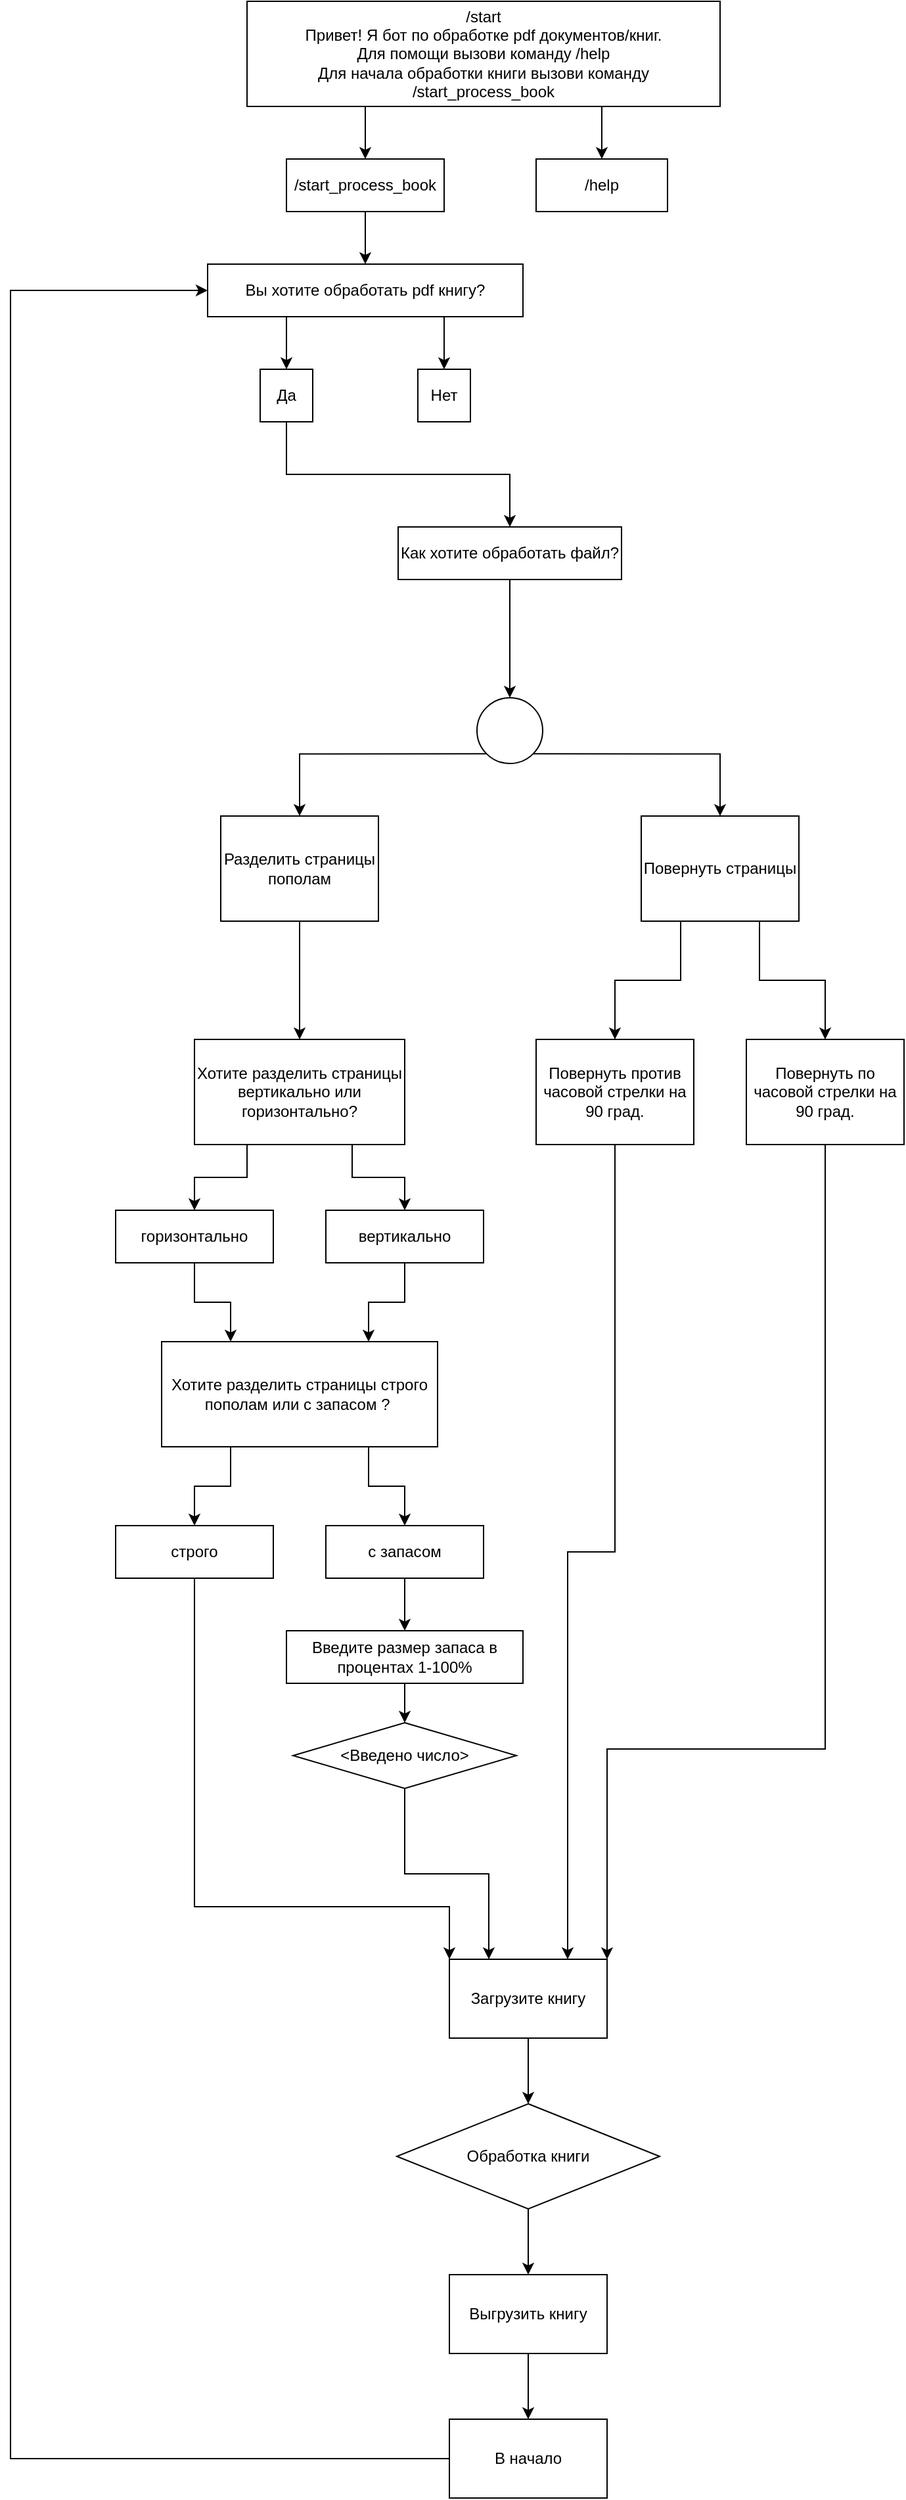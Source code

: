 <mxfile version="23.0.2" type="device">
  <diagram name="Page-1" id="UfepDOO38ELXpNe_VjGn">
    <mxGraphModel dx="1266" dy="697" grid="1" gridSize="10" guides="1" tooltips="1" connect="1" arrows="1" fold="1" page="1" pageScale="1" pageWidth="827" pageHeight="1169" math="0" shadow="0">
      <root>
        <mxCell id="0" />
        <mxCell id="1" parent="0" />
        <mxCell id="fcVAyz2zbUm_ImmnrmvF-6" style="edgeStyle=orthogonalEdgeStyle;rounded=0;orthogonalLoop=1;jettySize=auto;html=1;exitX=0.25;exitY=1;exitDx=0;exitDy=0;entryX=0.5;entryY=0;entryDx=0;entryDy=0;" parent="1" source="fcVAyz2zbUm_ImmnrmvF-1" target="fcVAyz2zbUm_ImmnrmvF-2" edge="1">
          <mxGeometry relative="1" as="geometry" />
        </mxCell>
        <mxCell id="fcVAyz2zbUm_ImmnrmvF-7" style="edgeStyle=orthogonalEdgeStyle;rounded=0;orthogonalLoop=1;jettySize=auto;html=1;exitX=0.75;exitY=1;exitDx=0;exitDy=0;entryX=0.5;entryY=0;entryDx=0;entryDy=0;" parent="1" source="fcVAyz2zbUm_ImmnrmvF-1" target="fcVAyz2zbUm_ImmnrmvF-3" edge="1">
          <mxGeometry relative="1" as="geometry" />
        </mxCell>
        <mxCell id="fcVAyz2zbUm_ImmnrmvF-1" value="/start&lt;br&gt;Привет! Я бот по обработке pdf документов/книг.&lt;br&gt;Для помощи вызови команду /help&lt;br&gt;Для начала обработки книги вызови команду /start_process_book&lt;br&gt;" style="rounded=0;whiteSpace=wrap;html=1;" parent="1" vertex="1">
          <mxGeometry x="200" y="40" width="360" height="80" as="geometry" />
        </mxCell>
        <mxCell id="fcVAyz2zbUm_ImmnrmvF-9" style="edgeStyle=orthogonalEdgeStyle;rounded=0;orthogonalLoop=1;jettySize=auto;html=1;exitX=0.5;exitY=1;exitDx=0;exitDy=0;entryX=0.5;entryY=0;entryDx=0;entryDy=0;" parent="1" source="fcVAyz2zbUm_ImmnrmvF-2" target="fcVAyz2zbUm_ImmnrmvF-8" edge="1">
          <mxGeometry relative="1" as="geometry" />
        </mxCell>
        <mxCell id="fcVAyz2zbUm_ImmnrmvF-2" value="/start_process_book" style="rounded=0;whiteSpace=wrap;html=1;" parent="1" vertex="1">
          <mxGeometry x="230" y="160" width="120" height="40" as="geometry" />
        </mxCell>
        <mxCell id="fcVAyz2zbUm_ImmnrmvF-3" value="/help" style="whiteSpace=wrap;html=1;" parent="1" vertex="1">
          <mxGeometry x="420" y="160" width="100" height="40" as="geometry" />
        </mxCell>
        <mxCell id="fcVAyz2zbUm_ImmnrmvF-13" style="edgeStyle=orthogonalEdgeStyle;rounded=0;orthogonalLoop=1;jettySize=auto;html=1;exitX=0.75;exitY=1;exitDx=0;exitDy=0;entryX=0.5;entryY=0;entryDx=0;entryDy=0;" parent="1" source="fcVAyz2zbUm_ImmnrmvF-8" target="fcVAyz2zbUm_ImmnrmvF-12" edge="1">
          <mxGeometry relative="1" as="geometry" />
        </mxCell>
        <mxCell id="fcVAyz2zbUm_ImmnrmvF-14" style="edgeStyle=orthogonalEdgeStyle;rounded=0;orthogonalLoop=1;jettySize=auto;html=1;exitX=0.25;exitY=1;exitDx=0;exitDy=0;entryX=0.5;entryY=0;entryDx=0;entryDy=0;" parent="1" source="fcVAyz2zbUm_ImmnrmvF-8" target="fcVAyz2zbUm_ImmnrmvF-10" edge="1">
          <mxGeometry relative="1" as="geometry" />
        </mxCell>
        <mxCell id="fcVAyz2zbUm_ImmnrmvF-8" value="Вы хотите обработать pdf книгу?" style="rounded=0;whiteSpace=wrap;html=1;" parent="1" vertex="1">
          <mxGeometry x="170" y="240" width="240" height="40" as="geometry" />
        </mxCell>
        <mxCell id="fcVAyz2zbUm_ImmnrmvF-16" style="edgeStyle=orthogonalEdgeStyle;rounded=0;orthogonalLoop=1;jettySize=auto;html=1;exitX=0.5;exitY=1;exitDx=0;exitDy=0;entryX=0.5;entryY=0;entryDx=0;entryDy=0;" parent="1" source="fcVAyz2zbUm_ImmnrmvF-10" target="fcVAyz2zbUm_ImmnrmvF-19" edge="1">
          <mxGeometry relative="1" as="geometry">
            <mxPoint x="380" y="440" as="targetPoint" />
          </mxGeometry>
        </mxCell>
        <mxCell id="fcVAyz2zbUm_ImmnrmvF-10" value="Да" style="rounded=0;whiteSpace=wrap;html=1;" parent="1" vertex="1">
          <mxGeometry x="210" y="320" width="40" height="40" as="geometry" />
        </mxCell>
        <mxCell id="fcVAyz2zbUm_ImmnrmvF-12" value="Нет" style="rounded=0;whiteSpace=wrap;html=1;" parent="1" vertex="1">
          <mxGeometry x="330" y="320" width="40" height="40" as="geometry" />
        </mxCell>
        <mxCell id="fcVAyz2zbUm_ImmnrmvF-19" value="Как хотите обработать файл?" style="rounded=0;whiteSpace=wrap;html=1;" parent="1" vertex="1">
          <mxGeometry x="315" y="440" width="170" height="40" as="geometry" />
        </mxCell>
        <mxCell id="fcVAyz2zbUm_ImmnrmvF-33" style="edgeStyle=orthogonalEdgeStyle;rounded=0;orthogonalLoop=1;jettySize=auto;html=1;exitX=0.5;exitY=1;exitDx=0;exitDy=0;entryX=0.5;entryY=0;entryDx=0;entryDy=0;" parent="1" source="fcVAyz2zbUm_ImmnrmvF-21" target="fcVAyz2zbUm_ImmnrmvF-30" edge="1">
          <mxGeometry relative="1" as="geometry" />
        </mxCell>
        <mxCell id="fcVAyz2zbUm_ImmnrmvF-21" value="Разделить страницы пополам" style="rounded=0;whiteSpace=wrap;html=1;" parent="1" vertex="1">
          <mxGeometry x="180" y="660" width="120" height="80" as="geometry" />
        </mxCell>
        <mxCell id="fcVAyz2zbUm_ImmnrmvF-72" style="edgeStyle=orthogonalEdgeStyle;rounded=0;orthogonalLoop=1;jettySize=auto;html=1;exitX=0.5;exitY=1;exitDx=0;exitDy=0;entryX=0.75;entryY=0;entryDx=0;entryDy=0;" parent="1" source="fcVAyz2zbUm_ImmnrmvF-22" target="j59bHjAevsswObuVLSly-1" edge="1">
          <mxGeometry relative="1" as="geometry">
            <mxPoint x="560" y="1440" as="targetPoint" />
          </mxGeometry>
        </mxCell>
        <mxCell id="fcVAyz2zbUm_ImmnrmvF-22" value="Повернуть против часовой стрелки на 90 град." style="rounded=0;whiteSpace=wrap;html=1;" parent="1" vertex="1">
          <mxGeometry x="420" y="830" width="120" height="80" as="geometry" />
        </mxCell>
        <mxCell id="fcVAyz2zbUm_ImmnrmvF-73" style="edgeStyle=orthogonalEdgeStyle;rounded=0;orthogonalLoop=1;jettySize=auto;html=1;exitX=0.5;exitY=1;exitDx=0;exitDy=0;entryX=1;entryY=0;entryDx=0;entryDy=0;" parent="1" source="fcVAyz2zbUm_ImmnrmvF-23" target="j59bHjAevsswObuVLSly-1" edge="1">
          <mxGeometry relative="1" as="geometry">
            <mxPoint x="640" y="1440" as="targetPoint" />
            <Array as="points">
              <mxPoint x="640" y="1370" />
              <mxPoint x="474" y="1370" />
            </Array>
          </mxGeometry>
        </mxCell>
        <mxCell id="fcVAyz2zbUm_ImmnrmvF-23" value="Повернуть по часовой стрелки на 90 град." style="rounded=0;whiteSpace=wrap;html=1;" parent="1" vertex="1">
          <mxGeometry x="580" y="830" width="120" height="80" as="geometry" />
        </mxCell>
        <mxCell id="fcVAyz2zbUm_ImmnrmvF-43" style="edgeStyle=orthogonalEdgeStyle;rounded=0;orthogonalLoop=1;jettySize=auto;html=1;exitX=0.75;exitY=1;exitDx=0;exitDy=0;entryX=0.5;entryY=0;entryDx=0;entryDy=0;" parent="1" source="fcVAyz2zbUm_ImmnrmvF-27" target="fcVAyz2zbUm_ImmnrmvF-39" edge="1">
          <mxGeometry relative="1" as="geometry" />
        </mxCell>
        <mxCell id="fcVAyz2zbUm_ImmnrmvF-46" style="edgeStyle=orthogonalEdgeStyle;rounded=0;orthogonalLoop=1;jettySize=auto;html=1;exitX=0.25;exitY=1;exitDx=0;exitDy=0;entryX=0.5;entryY=0;entryDx=0;entryDy=0;" parent="1" source="fcVAyz2zbUm_ImmnrmvF-27" target="fcVAyz2zbUm_ImmnrmvF-38" edge="1">
          <mxGeometry relative="1" as="geometry" />
        </mxCell>
        <mxCell id="fcVAyz2zbUm_ImmnrmvF-27" value="Хотите разделить страницы строго пополам или с запасом ?&amp;nbsp;" style="rounded=0;whiteSpace=wrap;html=1;" parent="1" vertex="1">
          <mxGeometry x="135" y="1060" width="210" height="80" as="geometry" />
        </mxCell>
        <mxCell id="fcVAyz2zbUm_ImmnrmvF-34" style="edgeStyle=orthogonalEdgeStyle;rounded=0;orthogonalLoop=1;jettySize=auto;html=1;exitX=0.25;exitY=1;exitDx=0;exitDy=0;entryX=0.5;entryY=0;entryDx=0;entryDy=0;" parent="1" source="fcVAyz2zbUm_ImmnrmvF-30" target="fcVAyz2zbUm_ImmnrmvF-31" edge="1">
          <mxGeometry relative="1" as="geometry" />
        </mxCell>
        <mxCell id="fcVAyz2zbUm_ImmnrmvF-35" style="edgeStyle=orthogonalEdgeStyle;rounded=0;orthogonalLoop=1;jettySize=auto;html=1;exitX=0.75;exitY=1;exitDx=0;exitDy=0;entryX=0.5;entryY=0;entryDx=0;entryDy=0;" parent="1" source="fcVAyz2zbUm_ImmnrmvF-30" target="fcVAyz2zbUm_ImmnrmvF-32" edge="1">
          <mxGeometry relative="1" as="geometry" />
        </mxCell>
        <mxCell id="fcVAyz2zbUm_ImmnrmvF-30" value="Хотите разделить страницы вертикально или горизонтально?" style="rounded=0;whiteSpace=wrap;html=1;" parent="1" vertex="1">
          <mxGeometry x="160" y="830" width="160" height="80" as="geometry" />
        </mxCell>
        <mxCell id="fcVAyz2zbUm_ImmnrmvF-36" style="edgeStyle=orthogonalEdgeStyle;rounded=0;orthogonalLoop=1;jettySize=auto;html=1;exitX=0.5;exitY=1;exitDx=0;exitDy=0;entryX=0.25;entryY=0;entryDx=0;entryDy=0;" parent="1" source="fcVAyz2zbUm_ImmnrmvF-31" target="fcVAyz2zbUm_ImmnrmvF-27" edge="1">
          <mxGeometry relative="1" as="geometry" />
        </mxCell>
        <mxCell id="fcVAyz2zbUm_ImmnrmvF-31" value="горизонтально" style="rounded=0;whiteSpace=wrap;html=1;" parent="1" vertex="1">
          <mxGeometry x="100" y="960" width="120" height="40" as="geometry" />
        </mxCell>
        <mxCell id="fcVAyz2zbUm_ImmnrmvF-37" style="edgeStyle=orthogonalEdgeStyle;rounded=0;orthogonalLoop=1;jettySize=auto;html=1;exitX=0.5;exitY=1;exitDx=0;exitDy=0;entryX=0.75;entryY=0;entryDx=0;entryDy=0;" parent="1" source="fcVAyz2zbUm_ImmnrmvF-32" target="fcVAyz2zbUm_ImmnrmvF-27" edge="1">
          <mxGeometry relative="1" as="geometry" />
        </mxCell>
        <mxCell id="fcVAyz2zbUm_ImmnrmvF-32" value="вертикально" style="rounded=0;whiteSpace=wrap;html=1;" parent="1" vertex="1">
          <mxGeometry x="260" y="960" width="120" height="40" as="geometry" />
        </mxCell>
        <mxCell id="r-nRVOh3TM4ZljY-uqjj-2" style="edgeStyle=orthogonalEdgeStyle;rounded=0;orthogonalLoop=1;jettySize=auto;html=1;exitX=0.5;exitY=1;exitDx=0;exitDy=0;entryX=0;entryY=0;entryDx=0;entryDy=0;" edge="1" parent="1" source="fcVAyz2zbUm_ImmnrmvF-38" target="j59bHjAevsswObuVLSly-1">
          <mxGeometry relative="1" as="geometry">
            <Array as="points">
              <mxPoint x="160" y="1490" />
              <mxPoint x="354" y="1490" />
            </Array>
          </mxGeometry>
        </mxCell>
        <mxCell id="fcVAyz2zbUm_ImmnrmvF-38" value="строго" style="rounded=0;whiteSpace=wrap;html=1;" parent="1" vertex="1">
          <mxGeometry x="100" y="1200" width="120" height="40" as="geometry" />
        </mxCell>
        <mxCell id="fcVAyz2zbUm_ImmnrmvF-44" style="edgeStyle=orthogonalEdgeStyle;rounded=0;orthogonalLoop=1;jettySize=auto;html=1;exitX=0.5;exitY=1;exitDx=0;exitDy=0;entryX=0.5;entryY=0;entryDx=0;entryDy=0;" parent="1" source="fcVAyz2zbUm_ImmnrmvF-39" target="fcVAyz2zbUm_ImmnrmvF-41" edge="1">
          <mxGeometry relative="1" as="geometry" />
        </mxCell>
        <mxCell id="fcVAyz2zbUm_ImmnrmvF-39" value="с запасом" style="rounded=0;whiteSpace=wrap;html=1;" parent="1" vertex="1">
          <mxGeometry x="260" y="1200" width="120" height="40" as="geometry" />
        </mxCell>
        <mxCell id="fcVAyz2zbUm_ImmnrmvF-45" style="edgeStyle=orthogonalEdgeStyle;rounded=0;orthogonalLoop=1;jettySize=auto;html=1;exitX=0.5;exitY=1;exitDx=0;exitDy=0;entryX=0.5;entryY=0;entryDx=0;entryDy=0;" parent="1" source="fcVAyz2zbUm_ImmnrmvF-41" target="fcVAyz2zbUm_ImmnrmvF-42" edge="1">
          <mxGeometry relative="1" as="geometry" />
        </mxCell>
        <mxCell id="fcVAyz2zbUm_ImmnrmvF-41" value="Введите размер запаса в процентах 1-100%" style="rounded=0;whiteSpace=wrap;html=1;" parent="1" vertex="1">
          <mxGeometry x="230" y="1280" width="180" height="40" as="geometry" />
        </mxCell>
        <mxCell id="r-nRVOh3TM4ZljY-uqjj-1" style="edgeStyle=orthogonalEdgeStyle;rounded=0;orthogonalLoop=1;jettySize=auto;html=1;exitX=0.5;exitY=1;exitDx=0;exitDy=0;entryX=0.25;entryY=0;entryDx=0;entryDy=0;" edge="1" parent="1" source="fcVAyz2zbUm_ImmnrmvF-42" target="j59bHjAevsswObuVLSly-1">
          <mxGeometry relative="1" as="geometry" />
        </mxCell>
        <mxCell id="fcVAyz2zbUm_ImmnrmvF-42" value="&amp;lt;Введено число&amp;gt;" style="rhombus;whiteSpace=wrap;html=1;" parent="1" vertex="1">
          <mxGeometry x="235" y="1350" width="170" height="50" as="geometry" />
        </mxCell>
        <mxCell id="fcVAyz2zbUm_ImmnrmvF-54" value="" style="edgeStyle=orthogonalEdgeStyle;rounded=0;orthogonalLoop=1;jettySize=auto;html=1;exitX=0.5;exitY=1;exitDx=0;exitDy=0;entryX=0.5;entryY=0;entryDx=0;entryDy=0;" parent="1" source="fcVAyz2zbUm_ImmnrmvF-19" target="fcVAyz2zbUm_ImmnrmvF-53" edge="1">
          <mxGeometry relative="1" as="geometry">
            <mxPoint x="400" y="480" as="sourcePoint" />
            <mxPoint x="400" y="700" as="targetPoint" />
          </mxGeometry>
        </mxCell>
        <mxCell id="fcVAyz2zbUm_ImmnrmvF-55" style="edgeStyle=orthogonalEdgeStyle;rounded=0;orthogonalLoop=1;jettySize=auto;html=1;exitX=0;exitY=1;exitDx=0;exitDy=0;entryX=0.5;entryY=0;entryDx=0;entryDy=0;" parent="1" source="fcVAyz2zbUm_ImmnrmvF-53" target="fcVAyz2zbUm_ImmnrmvF-21" edge="1">
          <mxGeometry relative="1" as="geometry" />
        </mxCell>
        <mxCell id="fcVAyz2zbUm_ImmnrmvF-66" style="edgeStyle=orthogonalEdgeStyle;rounded=0;orthogonalLoop=1;jettySize=auto;html=1;exitX=1;exitY=1;exitDx=0;exitDy=0;entryX=0.5;entryY=0;entryDx=0;entryDy=0;" parent="1" source="fcVAyz2zbUm_ImmnrmvF-53" target="fcVAyz2zbUm_ImmnrmvF-65" edge="1">
          <mxGeometry relative="1" as="geometry" />
        </mxCell>
        <mxCell id="fcVAyz2zbUm_ImmnrmvF-53" value="" style="ellipse;whiteSpace=wrap;html=1;" parent="1" vertex="1">
          <mxGeometry x="375" y="570" width="50" height="50" as="geometry" />
        </mxCell>
        <mxCell id="fcVAyz2zbUm_ImmnrmvF-69" style="edgeStyle=orthogonalEdgeStyle;rounded=0;orthogonalLoop=1;jettySize=auto;html=1;exitX=0;exitY=0.5;exitDx=0;exitDy=0;entryX=0;entryY=0.5;entryDx=0;entryDy=0;" parent="1" source="fcVAyz2zbUm_ImmnrmvF-63" target="fcVAyz2zbUm_ImmnrmvF-8" edge="1">
          <mxGeometry relative="1" as="geometry">
            <Array as="points">
              <mxPoint x="20" y="1910" />
              <mxPoint x="20" y="260" />
            </Array>
          </mxGeometry>
        </mxCell>
        <mxCell id="fcVAyz2zbUm_ImmnrmvF-63" value="В начало" style="rounded=0;whiteSpace=wrap;html=1;" parent="1" vertex="1">
          <mxGeometry x="354" y="1880" width="120" height="60" as="geometry" />
        </mxCell>
        <mxCell id="fcVAyz2zbUm_ImmnrmvF-67" style="edgeStyle=orthogonalEdgeStyle;rounded=0;orthogonalLoop=1;jettySize=auto;html=1;exitX=0.25;exitY=1;exitDx=0;exitDy=0;entryX=0.5;entryY=0;entryDx=0;entryDy=0;" parent="1" source="fcVAyz2zbUm_ImmnrmvF-65" target="fcVAyz2zbUm_ImmnrmvF-22" edge="1">
          <mxGeometry relative="1" as="geometry" />
        </mxCell>
        <mxCell id="fcVAyz2zbUm_ImmnrmvF-68" style="edgeStyle=orthogonalEdgeStyle;rounded=0;orthogonalLoop=1;jettySize=auto;html=1;exitX=0.75;exitY=1;exitDx=0;exitDy=0;entryX=0.5;entryY=0;entryDx=0;entryDy=0;" parent="1" source="fcVAyz2zbUm_ImmnrmvF-65" target="fcVAyz2zbUm_ImmnrmvF-23" edge="1">
          <mxGeometry relative="1" as="geometry" />
        </mxCell>
        <mxCell id="fcVAyz2zbUm_ImmnrmvF-65" value="Повернуть страницы" style="rounded=0;whiteSpace=wrap;html=1;" parent="1" vertex="1">
          <mxGeometry x="500" y="660" width="120" height="80" as="geometry" />
        </mxCell>
        <mxCell id="j59bHjAevsswObuVLSly-7" style="edgeStyle=orthogonalEdgeStyle;rounded=0;orthogonalLoop=1;jettySize=auto;html=1;exitX=0.5;exitY=1;exitDx=0;exitDy=0;entryX=0.5;entryY=0;entryDx=0;entryDy=0;" parent="1" source="j59bHjAevsswObuVLSly-1" target="j59bHjAevsswObuVLSly-2" edge="1">
          <mxGeometry relative="1" as="geometry" />
        </mxCell>
        <mxCell id="j59bHjAevsswObuVLSly-1" value="Загрузите книгу" style="rounded=0;whiteSpace=wrap;html=1;" parent="1" vertex="1">
          <mxGeometry x="354" y="1530" width="120" height="60" as="geometry" />
        </mxCell>
        <mxCell id="j59bHjAevsswObuVLSly-8" style="edgeStyle=orthogonalEdgeStyle;rounded=0;orthogonalLoop=1;jettySize=auto;html=1;exitX=0.5;exitY=1;exitDx=0;exitDy=0;entryX=0.5;entryY=0;entryDx=0;entryDy=0;" parent="1" source="j59bHjAevsswObuVLSly-2" target="j59bHjAevsswObuVLSly-4" edge="1">
          <mxGeometry relative="1" as="geometry" />
        </mxCell>
        <mxCell id="j59bHjAevsswObuVLSly-2" value="Обработка книги" style="rhombus;whiteSpace=wrap;html=1;" parent="1" vertex="1">
          <mxGeometry x="314" y="1640" width="200" height="80" as="geometry" />
        </mxCell>
        <mxCell id="j59bHjAevsswObuVLSly-9" style="edgeStyle=orthogonalEdgeStyle;rounded=0;orthogonalLoop=1;jettySize=auto;html=1;exitX=0.5;exitY=1;exitDx=0;exitDy=0;entryX=0.5;entryY=0;entryDx=0;entryDy=0;" parent="1" source="j59bHjAevsswObuVLSly-4" target="fcVAyz2zbUm_ImmnrmvF-63" edge="1">
          <mxGeometry relative="1" as="geometry" />
        </mxCell>
        <mxCell id="j59bHjAevsswObuVLSly-4" value="Выгрузить книгу" style="rounded=0;whiteSpace=wrap;html=1;" parent="1" vertex="1">
          <mxGeometry x="354" y="1770" width="120" height="60" as="geometry" />
        </mxCell>
      </root>
    </mxGraphModel>
  </diagram>
</mxfile>
